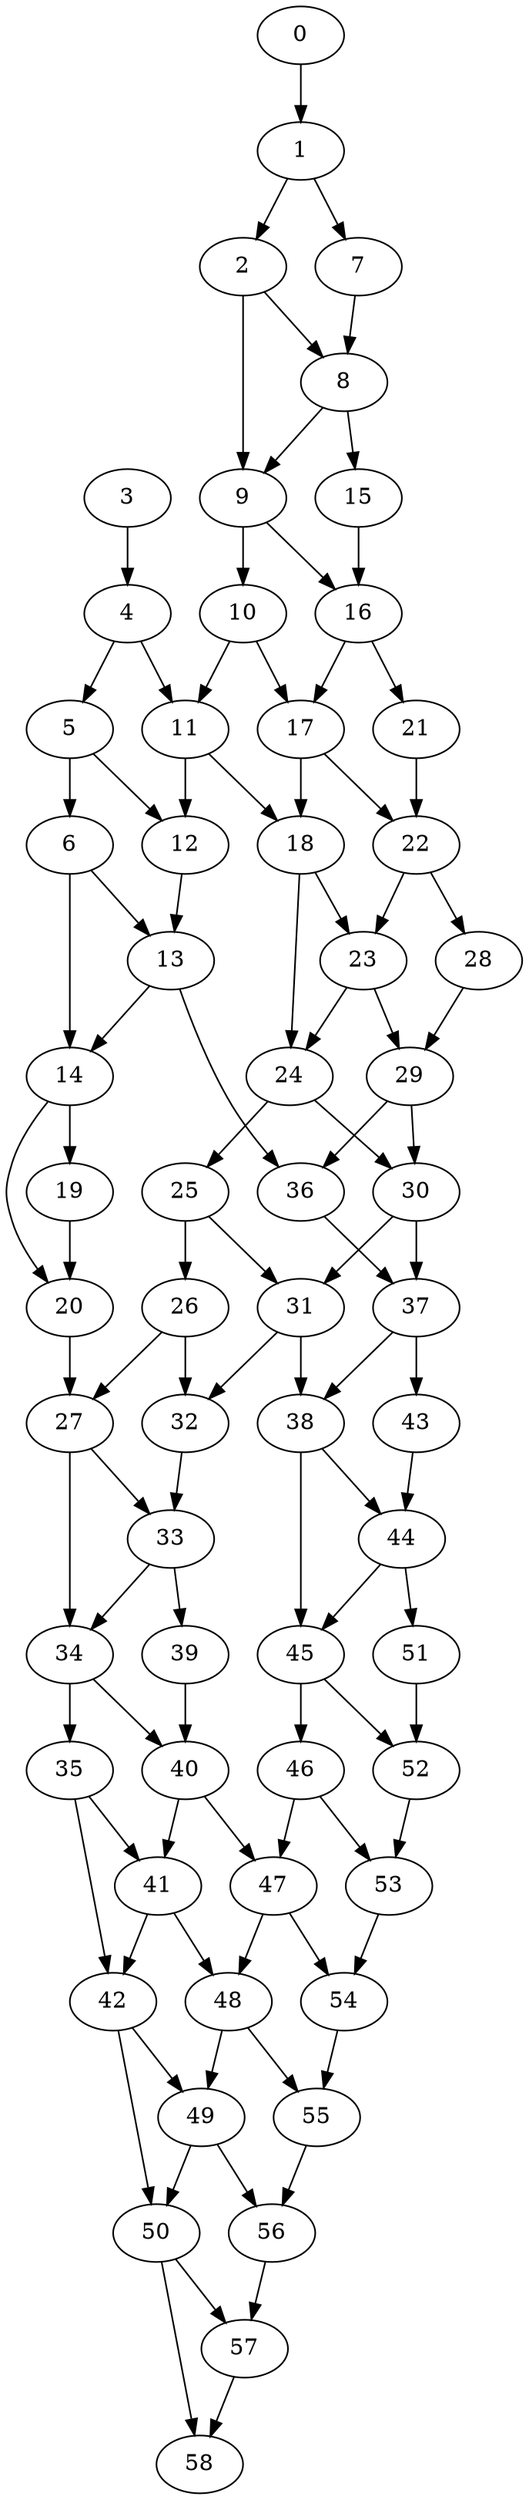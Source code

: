 digraph G {
13 -> 36
0 -> 1 -> 7
1 -> 2 -> 8
2 -> 9
3 -> 4 -> 11
4 -> 5 -> 12
5 -> 6 -> 13
6 -> 14
7 -> 8 -> 15
8 -> 9 -> 16
9 -> 10 -> 17
10 -> 11 -> 18
11 -> 12
12 -> 13
13 -> 14 -> 19
14 -> 20
15 -> 16 -> 21
16 -> 17 -> 22
17 -> 18 -> 23
18 -> 24
19 -> 20 -> 27
20
21 -> 22 -> 28
22 -> 23 -> 29
23 -> 24 -> 30
24 -> 25 -> 31
25 -> 26 -> 32
26 -> 27 -> 33
27 -> 34
28 -> 29 -> 36
29 -> 30 -> 37
30 -> 31 -> 38
31 -> 32
32 -> 33 -> 39
33 -> 34 -> 40
34 -> 35 -> 41
35 -> 42
36 -> 37 -> 43
37 -> 38 -> 44
38 -> 45
39 -> 40 -> 47
40 -> 41 -> 48
41 -> 42 -> 49
42 -> 50
43 -> 44 -> 51
44 -> 45 -> 52
45 -> 46 -> 53
46 -> 47 -> 54
47 -> 48 -> 55
48 -> 49 -> 56
49 -> 50 -> 57
50 -> 58
51 -> 52
52 -> 53
53 -> 54
54 -> 55
55 -> 56
56 -> 57
57 -> 58
58}